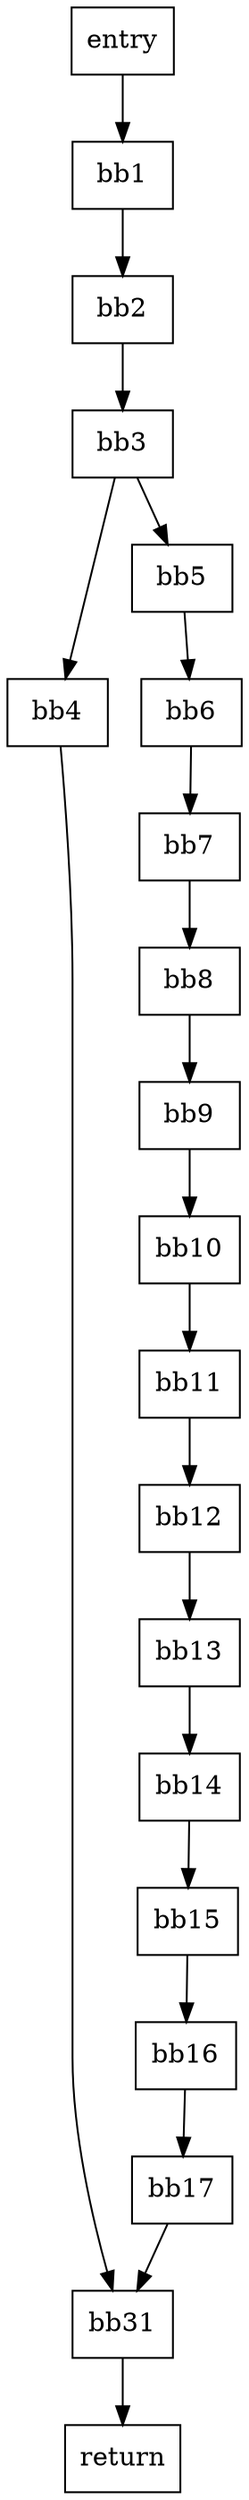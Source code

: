 digraph {
node [shape=box];

"entry" -> "bb1";
"bb1" -> "bb2";
"bb2" -> "bb3";
"bb3" -> "bb4";
"bb3" -> "bb5";
"bb4" -> "bb31";
"bb5" -> "bb6";
"bb6" -> "bb7";
"bb7" -> "bb8";
"bb8" -> "bb9";
"bb9" -> "bb10";
"bb10" -> "bb11";
"bb11" -> "bb12";
"bb12" -> "bb13";
"bb13" -> "bb14";
"bb14" -> "bb15";
"bb15" -> "bb16";
"bb16" -> "bb17";
"bb17" -> "bb31";
"bb31" -> "return";

}